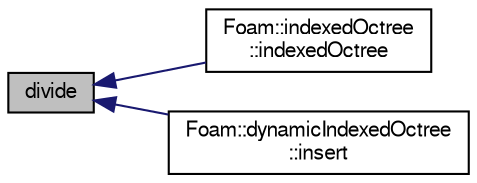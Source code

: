 digraph "divide"
{
  bgcolor="transparent";
  edge [fontname="FreeSans",fontsize="10",labelfontname="FreeSans",labelfontsize="10"];
  node [fontname="FreeSans",fontsize="10",shape=record];
  rankdir="LR";
  Node1 [label="divide",height=0.2,width=0.4,color="black", fillcolor="grey75", style="filled" fontcolor="black"];
  Node1 -> Node2 [dir="back",color="midnightblue",fontsize="10",style="solid",fontname="FreeSans"];
  Node2 [label="Foam::indexedOctree\l::indexedOctree",height=0.2,width=0.4,color="black",URL="$a01023.html#a7cafaee8b342fe6c0f4fddd6b0e8cb59",tooltip="Construct from shapes. "];
  Node1 -> Node3 [dir="back",color="midnightblue",fontsize="10",style="solid",fontname="FreeSans"];
  Node3 [label="Foam::dynamicIndexedOctree\l::insert",height=0.2,width=0.4,color="black",URL="$a00578.html#ad2609d6744394bb17ad08188c6956fc9",tooltip="Insert a new object into the tree. "];
}
